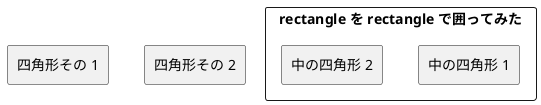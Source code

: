 @startuml
rectangle "四角形その 1"
rectangle "四角形その 2" as r2
rectangle "rectangle を rectangle で囲ってみた" {
	rectangle "中の四角形 1" as in1
	rectangle "中の四角形 2" as in2
}
@enduml
